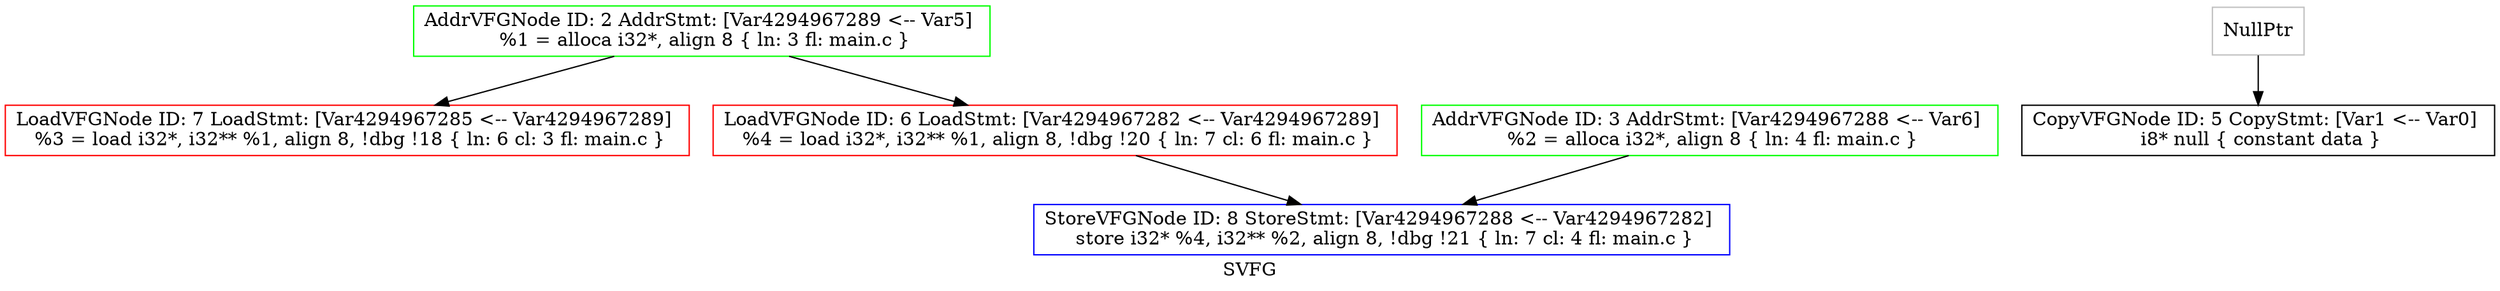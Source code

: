 digraph "SVFG" {
	label="SVFG";

	Node0x55f8c30ed300 [shape=record,color=blue,label="{StoreVFGNode ID: 8 StoreStmt: [Var4294967288 \<-- Var4294967282]  \n   store i32* %4, i32** %2, align 8, !dbg !21 \{ ln: 7  cl: 4  fl: main.c \}}"];
	Node0x55f8c30ed1a0 [shape=record,color=red,label="{LoadVFGNode ID: 7 LoadStmt: [Var4294967285 \<-- Var4294967289]  \n   %3 = load i32*, i32** %1, align 8, !dbg !18 \{ ln: 6  cl: 3  fl: main.c \}}"];
	Node0x55f8c30ed040 [shape=record,color=red,label="{LoadVFGNode ID: 6 LoadStmt: [Var4294967282 \<-- Var4294967289]  \n   %4 = load i32*, i32** %1, align 8, !dbg !20 \{ ln: 7  cl: 6  fl: main.c \}}"];
	Node0x55f8c30ed040 -> Node0x55f8c30ed300[style=solid];
	Node0x55f8c30ecee0 [shape=record,color=black,label="{CopyVFGNode ID: 5 CopyStmt: [Var1 \<-- Var0]  \n i8* null \{ constant data \}}"];
	Node0x55f8c30ecca0 [shape=record,color=green,label="{AddrVFGNode ID: 3 AddrStmt: [Var4294967288 \<-- Var6]  \n   %2 = alloca i32*, align 8 \{ ln: 4 fl: main.c \}}"];
	Node0x55f8c30ecca0 -> Node0x55f8c30ed300[style=solid];
	Node0x55f8c30ecb30 [shape=record,color=green,label="{AddrVFGNode ID: 2 AddrStmt: [Var4294967289 \<-- Var5]  \n   %1 = alloca i32*, align 8 \{ ln: 3 fl: main.c \}}"];
	Node0x55f8c30ecb30 -> Node0x55f8c30ed040[style=solid];
	Node0x55f8c30ecb30 -> Node0x55f8c30ed1a0[style=solid];
	Node0x55f8c30ec350 [shape=record,color=grey,label="{NullPtr}"];
	Node0x55f8c30ec350 -> Node0x55f8c30ecee0[style=solid];
}
